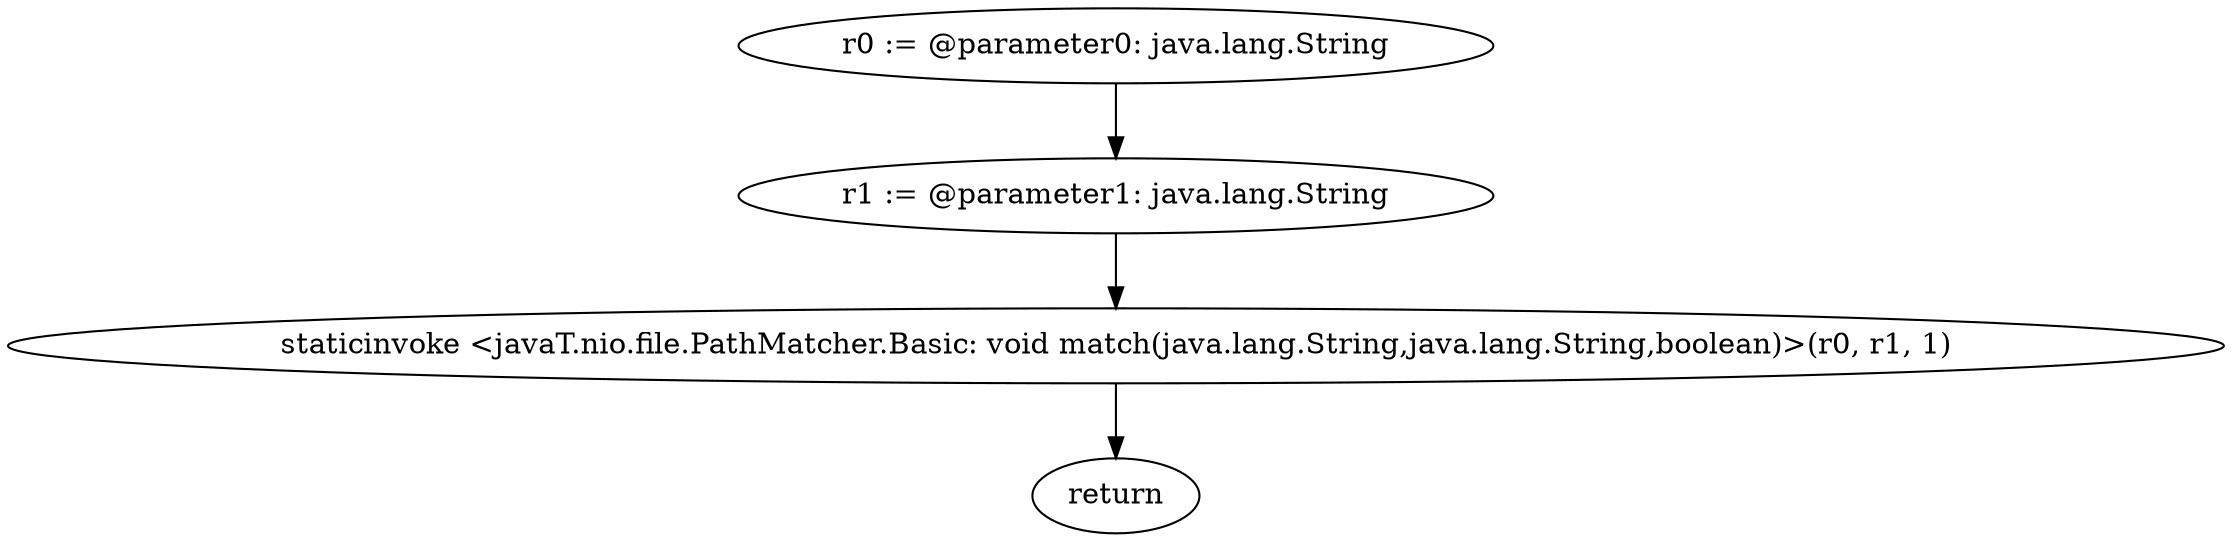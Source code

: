 digraph "unitGraph" {
    "r0 := @parameter0: java.lang.String"
    "r1 := @parameter1: java.lang.String"
    "staticinvoke <javaT.nio.file.PathMatcher.Basic: void match(java.lang.String,java.lang.String,boolean)>(r0, r1, 1)"
    "return"
    "r0 := @parameter0: java.lang.String"->"r1 := @parameter1: java.lang.String";
    "r1 := @parameter1: java.lang.String"->"staticinvoke <javaT.nio.file.PathMatcher.Basic: void match(java.lang.String,java.lang.String,boolean)>(r0, r1, 1)";
    "staticinvoke <javaT.nio.file.PathMatcher.Basic: void match(java.lang.String,java.lang.String,boolean)>(r0, r1, 1)"->"return";
}
